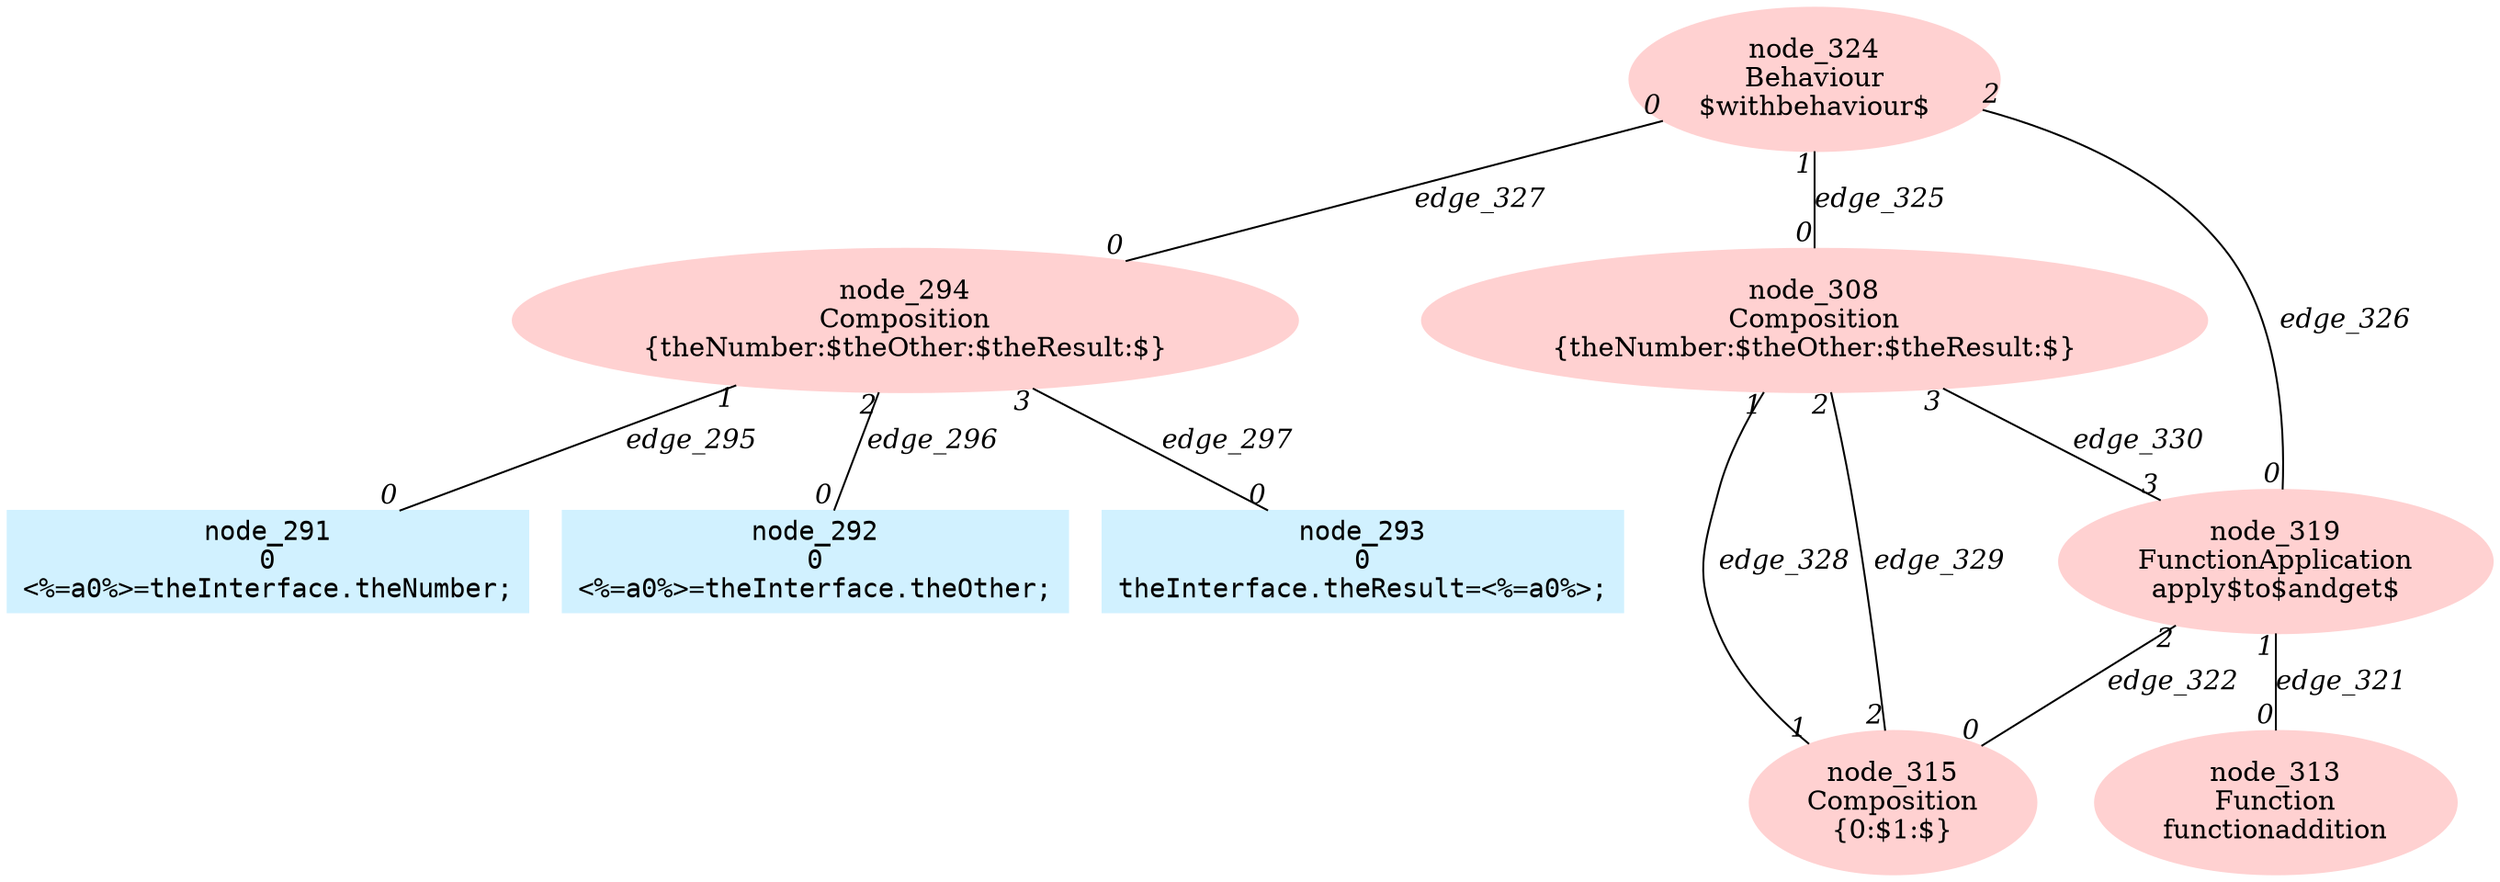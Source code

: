 digraph g{node_294 [shape=ellipse, style=filled, color="#ffd1d1", label="node_294
Composition
{theNumber:$theOther:$theResult:$}" ]
node_308 [shape=ellipse, style=filled, color="#ffd1d1", label="node_308
Composition
{theNumber:$theOther:$theResult:$}" ]
node_313 [shape=ellipse, style=filled, color="#ffd1d1", label="node_313
Function
functionaddition" ]
node_315 [shape=ellipse, style=filled, color="#ffd1d1", label="node_315
Composition
{0:$1:$}" ]
node_319 [shape=ellipse, style=filled, color="#ffd1d1", label="node_319
FunctionApplication
apply$to$andget$" ]
node_324 [shape=ellipse, style=filled, color="#ffd1d1", label="node_324
Behaviour
$withbehaviour$" ]
node_291 [shape=box, style=filled, color="#d1f1ff", fontname="Courier", label="node_291
0
<%=a0%>=theInterface.theNumber;
" ]
node_292 [shape=box, style=filled, color="#d1f1ff", fontname="Courier", label="node_292
0
<%=a0%>=theInterface.theOther;
" ]
node_293 [shape=box, style=filled, color="#d1f1ff", fontname="Courier", label="node_293
0
theInterface.theResult=<%=a0%>;
" ]
node_294 -> node_291 [dir=none, arrowHead=none, fontname="Times-Italic", label="edge_295",  headlabel="0", taillabel="1" ]
node_294 -> node_292 [dir=none, arrowHead=none, fontname="Times-Italic", label="edge_296",  headlabel="0", taillabel="2" ]
node_294 -> node_293 [dir=none, arrowHead=none, fontname="Times-Italic", label="edge_297",  headlabel="0", taillabel="3" ]
node_319 -> node_313 [dir=none, arrowHead=none, fontname="Times-Italic", label="edge_321",  headlabel="0", taillabel="1" ]
node_319 -> node_315 [dir=none, arrowHead=none, fontname="Times-Italic", label="edge_322",  headlabel="0", taillabel="2" ]
node_324 -> node_308 [dir=none, arrowHead=none, fontname="Times-Italic", label="edge_325",  headlabel="0", taillabel="1" ]
node_324 -> node_319 [dir=none, arrowHead=none, fontname="Times-Italic", label="edge_326",  headlabel="0", taillabel="2" ]
node_324 -> node_294 [dir=none, arrowHead=none, fontname="Times-Italic", label="edge_327",  headlabel="0", taillabel="0" ]
node_308 -> node_315 [dir=none, arrowHead=none, fontname="Times-Italic", label="edge_328",  headlabel="1", taillabel="1" ]
node_308 -> node_315 [dir=none, arrowHead=none, fontname="Times-Italic", label="edge_329",  headlabel="2", taillabel="2" ]
node_308 -> node_319 [dir=none, arrowHead=none, fontname="Times-Italic", label="edge_330",  headlabel="3", taillabel="3" ]
}